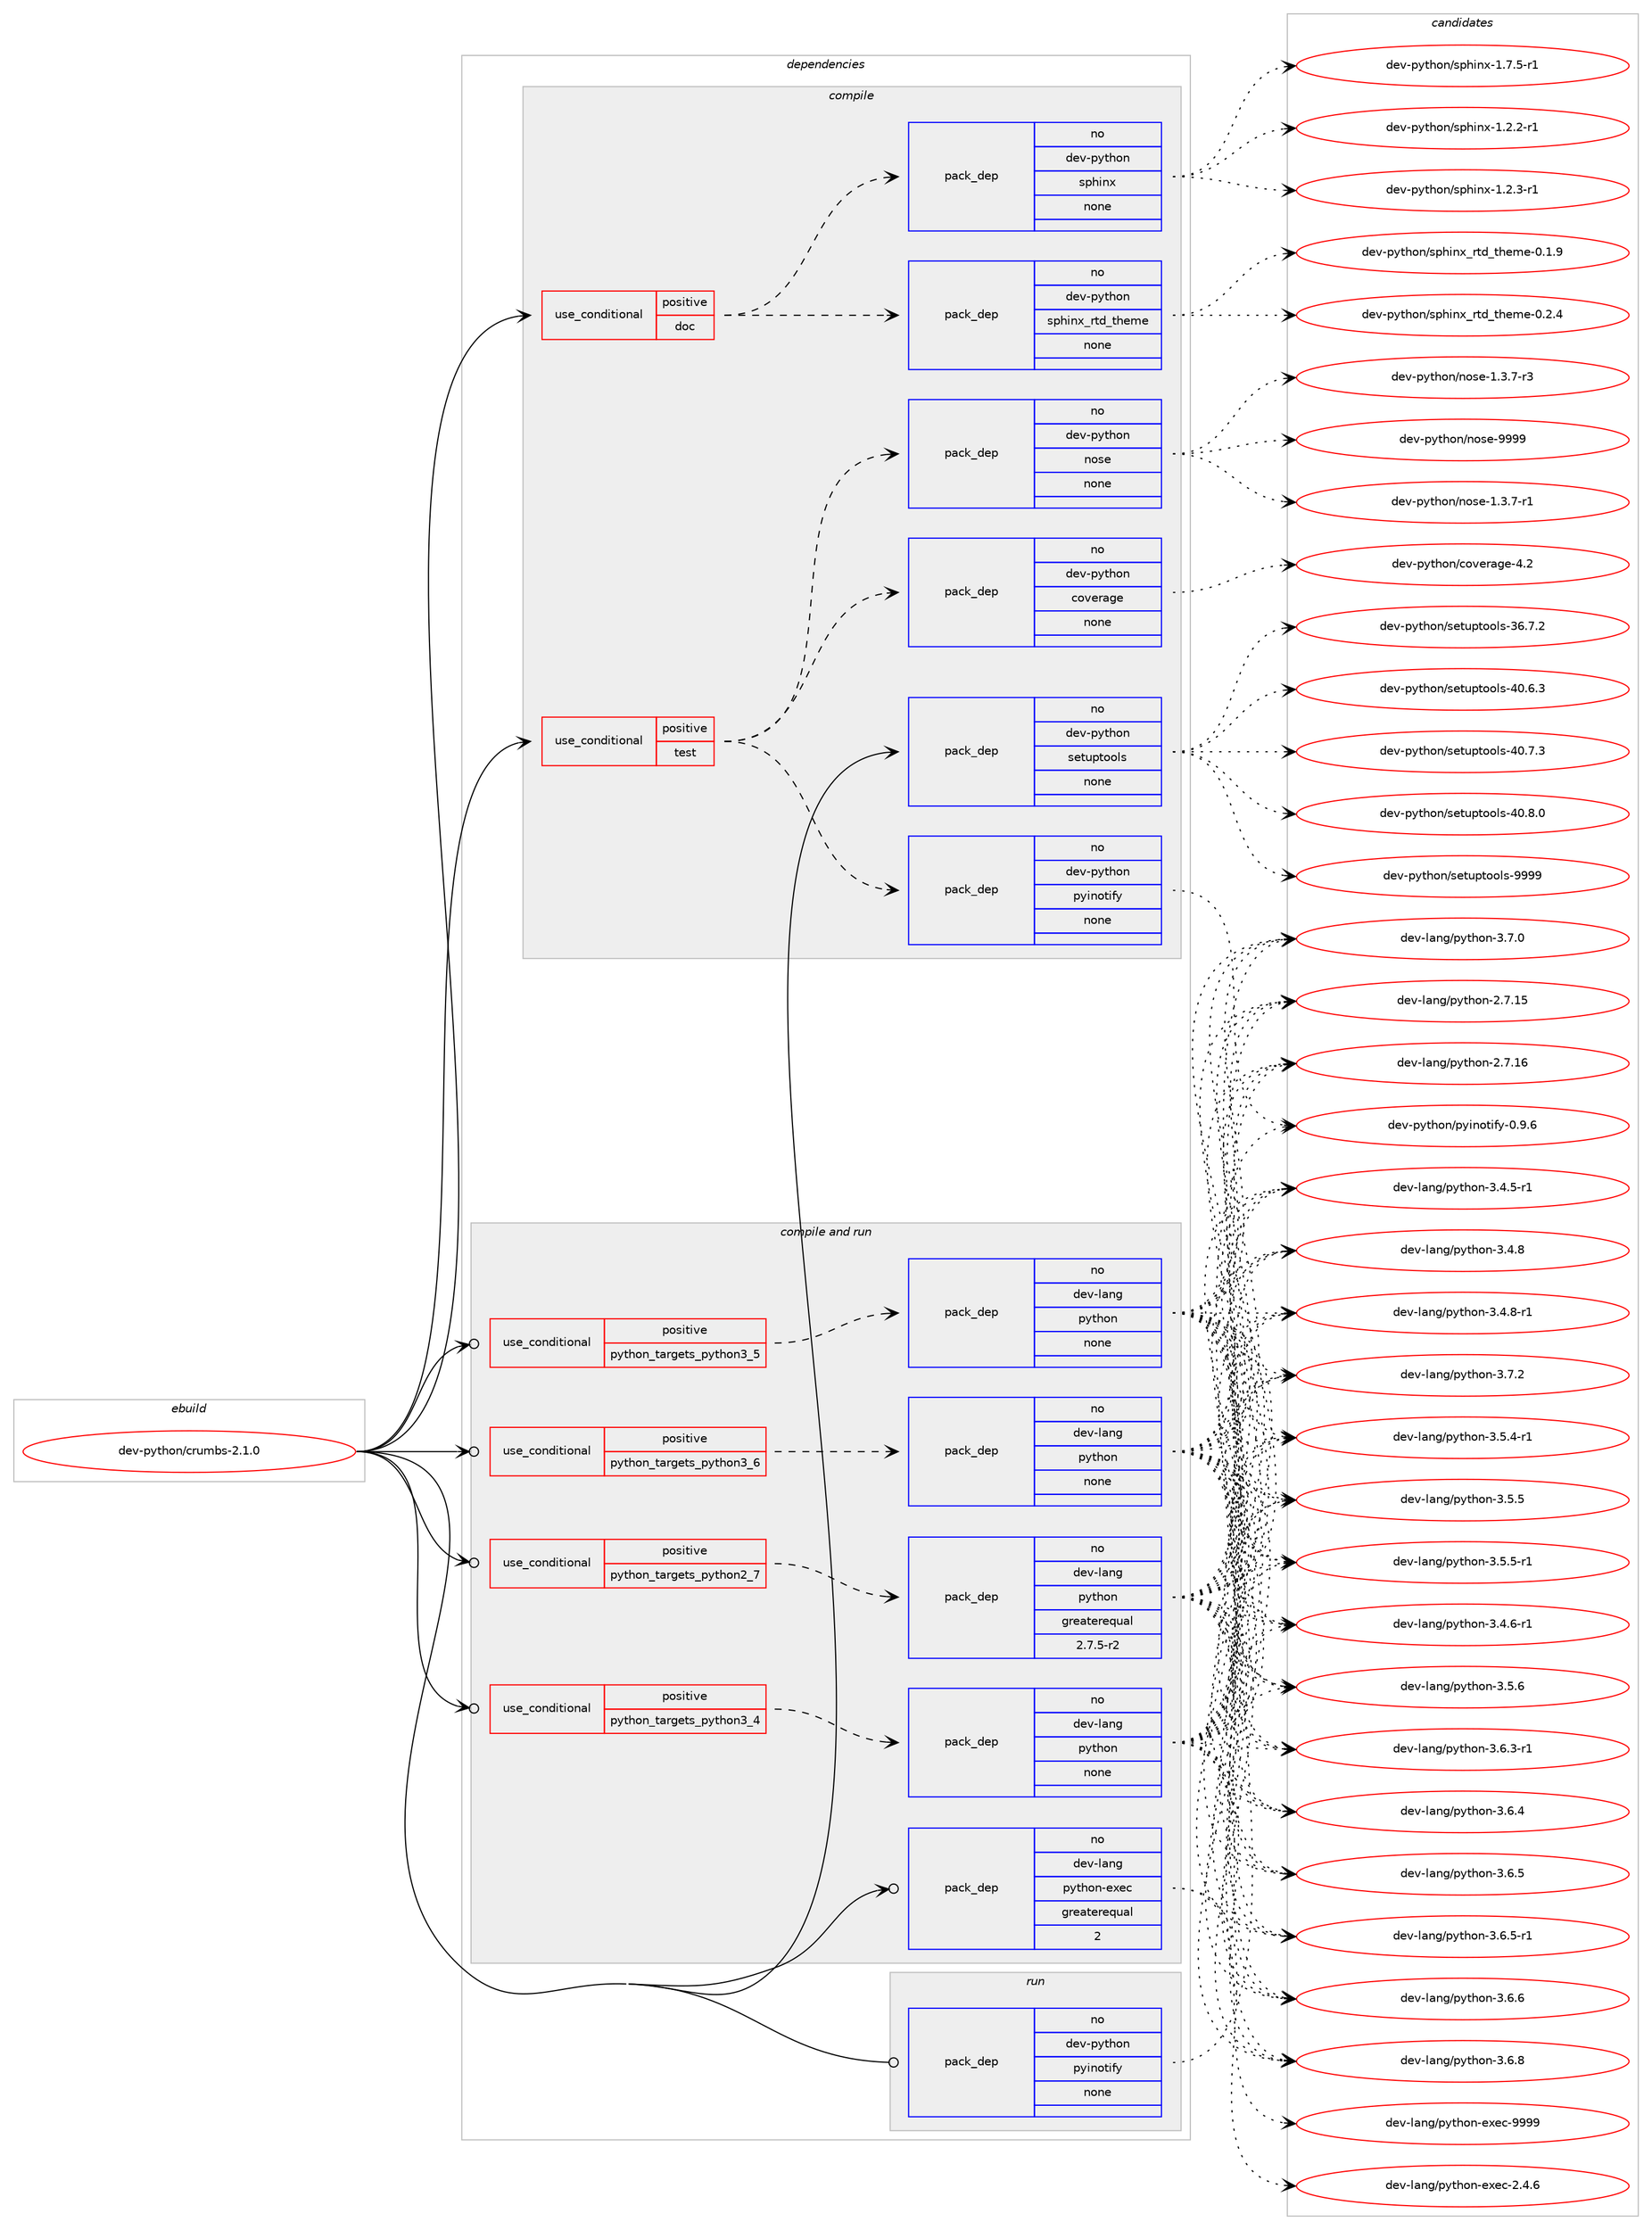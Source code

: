 digraph prolog {

# *************
# Graph options
# *************

newrank=true;
concentrate=true;
compound=true;
graph [rankdir=LR,fontname=Helvetica,fontsize=10,ranksep=1.5];#, ranksep=2.5, nodesep=0.2];
edge  [arrowhead=vee];
node  [fontname=Helvetica,fontsize=10];

# **********
# The ebuild
# **********

subgraph cluster_leftcol {
color=gray;
rank=same;
label=<<i>ebuild</i>>;
id [label="dev-python/crumbs-2.1.0", color=red, width=4, href="../dev-python/crumbs-2.1.0.svg"];
}

# ****************
# The dependencies
# ****************

subgraph cluster_midcol {
color=gray;
label=<<i>dependencies</i>>;
subgraph cluster_compile {
fillcolor="#eeeeee";
style=filled;
label=<<i>compile</i>>;
subgraph cond372751 {
dependency1404377 [label=<<TABLE BORDER="0" CELLBORDER="1" CELLSPACING="0" CELLPADDING="4"><TR><TD ROWSPAN="3" CELLPADDING="10">use_conditional</TD></TR><TR><TD>positive</TD></TR><TR><TD>doc</TD></TR></TABLE>>, shape=none, color=red];
subgraph pack1008391 {
dependency1404378 [label=<<TABLE BORDER="0" CELLBORDER="1" CELLSPACING="0" CELLPADDING="4" WIDTH="220"><TR><TD ROWSPAN="6" CELLPADDING="30">pack_dep</TD></TR><TR><TD WIDTH="110">no</TD></TR><TR><TD>dev-python</TD></TR><TR><TD>sphinx</TD></TR><TR><TD>none</TD></TR><TR><TD></TD></TR></TABLE>>, shape=none, color=blue];
}
dependency1404377:e -> dependency1404378:w [weight=20,style="dashed",arrowhead="vee"];
subgraph pack1008392 {
dependency1404379 [label=<<TABLE BORDER="0" CELLBORDER="1" CELLSPACING="0" CELLPADDING="4" WIDTH="220"><TR><TD ROWSPAN="6" CELLPADDING="30">pack_dep</TD></TR><TR><TD WIDTH="110">no</TD></TR><TR><TD>dev-python</TD></TR><TR><TD>sphinx_rtd_theme</TD></TR><TR><TD>none</TD></TR><TR><TD></TD></TR></TABLE>>, shape=none, color=blue];
}
dependency1404377:e -> dependency1404379:w [weight=20,style="dashed",arrowhead="vee"];
}
id:e -> dependency1404377:w [weight=20,style="solid",arrowhead="vee"];
subgraph cond372752 {
dependency1404380 [label=<<TABLE BORDER="0" CELLBORDER="1" CELLSPACING="0" CELLPADDING="4"><TR><TD ROWSPAN="3" CELLPADDING="10">use_conditional</TD></TR><TR><TD>positive</TD></TR><TR><TD>test</TD></TR></TABLE>>, shape=none, color=red];
subgraph pack1008393 {
dependency1404381 [label=<<TABLE BORDER="0" CELLBORDER="1" CELLSPACING="0" CELLPADDING="4" WIDTH="220"><TR><TD ROWSPAN="6" CELLPADDING="30">pack_dep</TD></TR><TR><TD WIDTH="110">no</TD></TR><TR><TD>dev-python</TD></TR><TR><TD>pyinotify</TD></TR><TR><TD>none</TD></TR><TR><TD></TD></TR></TABLE>>, shape=none, color=blue];
}
dependency1404380:e -> dependency1404381:w [weight=20,style="dashed",arrowhead="vee"];
subgraph pack1008394 {
dependency1404382 [label=<<TABLE BORDER="0" CELLBORDER="1" CELLSPACING="0" CELLPADDING="4" WIDTH="220"><TR><TD ROWSPAN="6" CELLPADDING="30">pack_dep</TD></TR><TR><TD WIDTH="110">no</TD></TR><TR><TD>dev-python</TD></TR><TR><TD>coverage</TD></TR><TR><TD>none</TD></TR><TR><TD></TD></TR></TABLE>>, shape=none, color=blue];
}
dependency1404380:e -> dependency1404382:w [weight=20,style="dashed",arrowhead="vee"];
subgraph pack1008395 {
dependency1404383 [label=<<TABLE BORDER="0" CELLBORDER="1" CELLSPACING="0" CELLPADDING="4" WIDTH="220"><TR><TD ROWSPAN="6" CELLPADDING="30">pack_dep</TD></TR><TR><TD WIDTH="110">no</TD></TR><TR><TD>dev-python</TD></TR><TR><TD>nose</TD></TR><TR><TD>none</TD></TR><TR><TD></TD></TR></TABLE>>, shape=none, color=blue];
}
dependency1404380:e -> dependency1404383:w [weight=20,style="dashed",arrowhead="vee"];
}
id:e -> dependency1404380:w [weight=20,style="solid",arrowhead="vee"];
subgraph pack1008396 {
dependency1404384 [label=<<TABLE BORDER="0" CELLBORDER="1" CELLSPACING="0" CELLPADDING="4" WIDTH="220"><TR><TD ROWSPAN="6" CELLPADDING="30">pack_dep</TD></TR><TR><TD WIDTH="110">no</TD></TR><TR><TD>dev-python</TD></TR><TR><TD>setuptools</TD></TR><TR><TD>none</TD></TR><TR><TD></TD></TR></TABLE>>, shape=none, color=blue];
}
id:e -> dependency1404384:w [weight=20,style="solid",arrowhead="vee"];
}
subgraph cluster_compileandrun {
fillcolor="#eeeeee";
style=filled;
label=<<i>compile and run</i>>;
subgraph cond372753 {
dependency1404385 [label=<<TABLE BORDER="0" CELLBORDER="1" CELLSPACING="0" CELLPADDING="4"><TR><TD ROWSPAN="3" CELLPADDING="10">use_conditional</TD></TR><TR><TD>positive</TD></TR><TR><TD>python_targets_python2_7</TD></TR></TABLE>>, shape=none, color=red];
subgraph pack1008397 {
dependency1404386 [label=<<TABLE BORDER="0" CELLBORDER="1" CELLSPACING="0" CELLPADDING="4" WIDTH="220"><TR><TD ROWSPAN="6" CELLPADDING="30">pack_dep</TD></TR><TR><TD WIDTH="110">no</TD></TR><TR><TD>dev-lang</TD></TR><TR><TD>python</TD></TR><TR><TD>greaterequal</TD></TR><TR><TD>2.7.5-r2</TD></TR></TABLE>>, shape=none, color=blue];
}
dependency1404385:e -> dependency1404386:w [weight=20,style="dashed",arrowhead="vee"];
}
id:e -> dependency1404385:w [weight=20,style="solid",arrowhead="odotvee"];
subgraph cond372754 {
dependency1404387 [label=<<TABLE BORDER="0" CELLBORDER="1" CELLSPACING="0" CELLPADDING="4"><TR><TD ROWSPAN="3" CELLPADDING="10">use_conditional</TD></TR><TR><TD>positive</TD></TR><TR><TD>python_targets_python3_4</TD></TR></TABLE>>, shape=none, color=red];
subgraph pack1008398 {
dependency1404388 [label=<<TABLE BORDER="0" CELLBORDER="1" CELLSPACING="0" CELLPADDING="4" WIDTH="220"><TR><TD ROWSPAN="6" CELLPADDING="30">pack_dep</TD></TR><TR><TD WIDTH="110">no</TD></TR><TR><TD>dev-lang</TD></TR><TR><TD>python</TD></TR><TR><TD>none</TD></TR><TR><TD></TD></TR></TABLE>>, shape=none, color=blue];
}
dependency1404387:e -> dependency1404388:w [weight=20,style="dashed",arrowhead="vee"];
}
id:e -> dependency1404387:w [weight=20,style="solid",arrowhead="odotvee"];
subgraph cond372755 {
dependency1404389 [label=<<TABLE BORDER="0" CELLBORDER="1" CELLSPACING="0" CELLPADDING="4"><TR><TD ROWSPAN="3" CELLPADDING="10">use_conditional</TD></TR><TR><TD>positive</TD></TR><TR><TD>python_targets_python3_5</TD></TR></TABLE>>, shape=none, color=red];
subgraph pack1008399 {
dependency1404390 [label=<<TABLE BORDER="0" CELLBORDER="1" CELLSPACING="0" CELLPADDING="4" WIDTH="220"><TR><TD ROWSPAN="6" CELLPADDING="30">pack_dep</TD></TR><TR><TD WIDTH="110">no</TD></TR><TR><TD>dev-lang</TD></TR><TR><TD>python</TD></TR><TR><TD>none</TD></TR><TR><TD></TD></TR></TABLE>>, shape=none, color=blue];
}
dependency1404389:e -> dependency1404390:w [weight=20,style="dashed",arrowhead="vee"];
}
id:e -> dependency1404389:w [weight=20,style="solid",arrowhead="odotvee"];
subgraph cond372756 {
dependency1404391 [label=<<TABLE BORDER="0" CELLBORDER="1" CELLSPACING="0" CELLPADDING="4"><TR><TD ROWSPAN="3" CELLPADDING="10">use_conditional</TD></TR><TR><TD>positive</TD></TR><TR><TD>python_targets_python3_6</TD></TR></TABLE>>, shape=none, color=red];
subgraph pack1008400 {
dependency1404392 [label=<<TABLE BORDER="0" CELLBORDER="1" CELLSPACING="0" CELLPADDING="4" WIDTH="220"><TR><TD ROWSPAN="6" CELLPADDING="30">pack_dep</TD></TR><TR><TD WIDTH="110">no</TD></TR><TR><TD>dev-lang</TD></TR><TR><TD>python</TD></TR><TR><TD>none</TD></TR><TR><TD></TD></TR></TABLE>>, shape=none, color=blue];
}
dependency1404391:e -> dependency1404392:w [weight=20,style="dashed",arrowhead="vee"];
}
id:e -> dependency1404391:w [weight=20,style="solid",arrowhead="odotvee"];
subgraph pack1008401 {
dependency1404393 [label=<<TABLE BORDER="0" CELLBORDER="1" CELLSPACING="0" CELLPADDING="4" WIDTH="220"><TR><TD ROWSPAN="6" CELLPADDING="30">pack_dep</TD></TR><TR><TD WIDTH="110">no</TD></TR><TR><TD>dev-lang</TD></TR><TR><TD>python-exec</TD></TR><TR><TD>greaterequal</TD></TR><TR><TD>2</TD></TR></TABLE>>, shape=none, color=blue];
}
id:e -> dependency1404393:w [weight=20,style="solid",arrowhead="odotvee"];
}
subgraph cluster_run {
fillcolor="#eeeeee";
style=filled;
label=<<i>run</i>>;
subgraph pack1008402 {
dependency1404394 [label=<<TABLE BORDER="0" CELLBORDER="1" CELLSPACING="0" CELLPADDING="4" WIDTH="220"><TR><TD ROWSPAN="6" CELLPADDING="30">pack_dep</TD></TR><TR><TD WIDTH="110">no</TD></TR><TR><TD>dev-python</TD></TR><TR><TD>pyinotify</TD></TR><TR><TD>none</TD></TR><TR><TD></TD></TR></TABLE>>, shape=none, color=blue];
}
id:e -> dependency1404394:w [weight=20,style="solid",arrowhead="odot"];
}
}

# **************
# The candidates
# **************

subgraph cluster_choices {
rank=same;
color=gray;
label=<<i>candidates</i>>;

subgraph choice1008391 {
color=black;
nodesep=1;
choice10010111845112121116104111110471151121041051101204549465046504511449 [label="dev-python/sphinx-1.2.2-r1", color=red, width=4,href="../dev-python/sphinx-1.2.2-r1.svg"];
choice10010111845112121116104111110471151121041051101204549465046514511449 [label="dev-python/sphinx-1.2.3-r1", color=red, width=4,href="../dev-python/sphinx-1.2.3-r1.svg"];
choice10010111845112121116104111110471151121041051101204549465546534511449 [label="dev-python/sphinx-1.7.5-r1", color=red, width=4,href="../dev-python/sphinx-1.7.5-r1.svg"];
dependency1404378:e -> choice10010111845112121116104111110471151121041051101204549465046504511449:w [style=dotted,weight="100"];
dependency1404378:e -> choice10010111845112121116104111110471151121041051101204549465046514511449:w [style=dotted,weight="100"];
dependency1404378:e -> choice10010111845112121116104111110471151121041051101204549465546534511449:w [style=dotted,weight="100"];
}
subgraph choice1008392 {
color=black;
nodesep=1;
choice10010111845112121116104111110471151121041051101209511411610095116104101109101454846494657 [label="dev-python/sphinx_rtd_theme-0.1.9", color=red, width=4,href="../dev-python/sphinx_rtd_theme-0.1.9.svg"];
choice10010111845112121116104111110471151121041051101209511411610095116104101109101454846504652 [label="dev-python/sphinx_rtd_theme-0.2.4", color=red, width=4,href="../dev-python/sphinx_rtd_theme-0.2.4.svg"];
dependency1404379:e -> choice10010111845112121116104111110471151121041051101209511411610095116104101109101454846494657:w [style=dotted,weight="100"];
dependency1404379:e -> choice10010111845112121116104111110471151121041051101209511411610095116104101109101454846504652:w [style=dotted,weight="100"];
}
subgraph choice1008393 {
color=black;
nodesep=1;
choice1001011184511212111610411111047112121105110111116105102121454846574654 [label="dev-python/pyinotify-0.9.6", color=red, width=4,href="../dev-python/pyinotify-0.9.6.svg"];
dependency1404381:e -> choice1001011184511212111610411111047112121105110111116105102121454846574654:w [style=dotted,weight="100"];
}
subgraph choice1008394 {
color=black;
nodesep=1;
choice1001011184511212111610411111047991111181011149710310145524650 [label="dev-python/coverage-4.2", color=red, width=4,href="../dev-python/coverage-4.2.svg"];
dependency1404382:e -> choice1001011184511212111610411111047991111181011149710310145524650:w [style=dotted,weight="100"];
}
subgraph choice1008395 {
color=black;
nodesep=1;
choice10010111845112121116104111110471101111151014549465146554511449 [label="dev-python/nose-1.3.7-r1", color=red, width=4,href="../dev-python/nose-1.3.7-r1.svg"];
choice10010111845112121116104111110471101111151014549465146554511451 [label="dev-python/nose-1.3.7-r3", color=red, width=4,href="../dev-python/nose-1.3.7-r3.svg"];
choice10010111845112121116104111110471101111151014557575757 [label="dev-python/nose-9999", color=red, width=4,href="../dev-python/nose-9999.svg"];
dependency1404383:e -> choice10010111845112121116104111110471101111151014549465146554511449:w [style=dotted,weight="100"];
dependency1404383:e -> choice10010111845112121116104111110471101111151014549465146554511451:w [style=dotted,weight="100"];
dependency1404383:e -> choice10010111845112121116104111110471101111151014557575757:w [style=dotted,weight="100"];
}
subgraph choice1008396 {
color=black;
nodesep=1;
choice100101118451121211161041111104711510111611711211611111110811545515446554650 [label="dev-python/setuptools-36.7.2", color=red, width=4,href="../dev-python/setuptools-36.7.2.svg"];
choice100101118451121211161041111104711510111611711211611111110811545524846544651 [label="dev-python/setuptools-40.6.3", color=red, width=4,href="../dev-python/setuptools-40.6.3.svg"];
choice100101118451121211161041111104711510111611711211611111110811545524846554651 [label="dev-python/setuptools-40.7.3", color=red, width=4,href="../dev-python/setuptools-40.7.3.svg"];
choice100101118451121211161041111104711510111611711211611111110811545524846564648 [label="dev-python/setuptools-40.8.0", color=red, width=4,href="../dev-python/setuptools-40.8.0.svg"];
choice10010111845112121116104111110471151011161171121161111111081154557575757 [label="dev-python/setuptools-9999", color=red, width=4,href="../dev-python/setuptools-9999.svg"];
dependency1404384:e -> choice100101118451121211161041111104711510111611711211611111110811545515446554650:w [style=dotted,weight="100"];
dependency1404384:e -> choice100101118451121211161041111104711510111611711211611111110811545524846544651:w [style=dotted,weight="100"];
dependency1404384:e -> choice100101118451121211161041111104711510111611711211611111110811545524846554651:w [style=dotted,weight="100"];
dependency1404384:e -> choice100101118451121211161041111104711510111611711211611111110811545524846564648:w [style=dotted,weight="100"];
dependency1404384:e -> choice10010111845112121116104111110471151011161171121161111111081154557575757:w [style=dotted,weight="100"];
}
subgraph choice1008397 {
color=black;
nodesep=1;
choice10010111845108971101034711212111610411111045504655464953 [label="dev-lang/python-2.7.15", color=red, width=4,href="../dev-lang/python-2.7.15.svg"];
choice10010111845108971101034711212111610411111045504655464954 [label="dev-lang/python-2.7.16", color=red, width=4,href="../dev-lang/python-2.7.16.svg"];
choice1001011184510897110103471121211161041111104551465246534511449 [label="dev-lang/python-3.4.5-r1", color=red, width=4,href="../dev-lang/python-3.4.5-r1.svg"];
choice1001011184510897110103471121211161041111104551465246544511449 [label="dev-lang/python-3.4.6-r1", color=red, width=4,href="../dev-lang/python-3.4.6-r1.svg"];
choice100101118451089711010347112121116104111110455146524656 [label="dev-lang/python-3.4.8", color=red, width=4,href="../dev-lang/python-3.4.8.svg"];
choice1001011184510897110103471121211161041111104551465246564511449 [label="dev-lang/python-3.4.8-r1", color=red, width=4,href="../dev-lang/python-3.4.8-r1.svg"];
choice1001011184510897110103471121211161041111104551465346524511449 [label="dev-lang/python-3.5.4-r1", color=red, width=4,href="../dev-lang/python-3.5.4-r1.svg"];
choice100101118451089711010347112121116104111110455146534653 [label="dev-lang/python-3.5.5", color=red, width=4,href="../dev-lang/python-3.5.5.svg"];
choice1001011184510897110103471121211161041111104551465346534511449 [label="dev-lang/python-3.5.5-r1", color=red, width=4,href="../dev-lang/python-3.5.5-r1.svg"];
choice100101118451089711010347112121116104111110455146534654 [label="dev-lang/python-3.5.6", color=red, width=4,href="../dev-lang/python-3.5.6.svg"];
choice1001011184510897110103471121211161041111104551465446514511449 [label="dev-lang/python-3.6.3-r1", color=red, width=4,href="../dev-lang/python-3.6.3-r1.svg"];
choice100101118451089711010347112121116104111110455146544652 [label="dev-lang/python-3.6.4", color=red, width=4,href="../dev-lang/python-3.6.4.svg"];
choice100101118451089711010347112121116104111110455146544653 [label="dev-lang/python-3.6.5", color=red, width=4,href="../dev-lang/python-3.6.5.svg"];
choice1001011184510897110103471121211161041111104551465446534511449 [label="dev-lang/python-3.6.5-r1", color=red, width=4,href="../dev-lang/python-3.6.5-r1.svg"];
choice100101118451089711010347112121116104111110455146544654 [label="dev-lang/python-3.6.6", color=red, width=4,href="../dev-lang/python-3.6.6.svg"];
choice100101118451089711010347112121116104111110455146544656 [label="dev-lang/python-3.6.8", color=red, width=4,href="../dev-lang/python-3.6.8.svg"];
choice100101118451089711010347112121116104111110455146554648 [label="dev-lang/python-3.7.0", color=red, width=4,href="../dev-lang/python-3.7.0.svg"];
choice100101118451089711010347112121116104111110455146554650 [label="dev-lang/python-3.7.2", color=red, width=4,href="../dev-lang/python-3.7.2.svg"];
dependency1404386:e -> choice10010111845108971101034711212111610411111045504655464953:w [style=dotted,weight="100"];
dependency1404386:e -> choice10010111845108971101034711212111610411111045504655464954:w [style=dotted,weight="100"];
dependency1404386:e -> choice1001011184510897110103471121211161041111104551465246534511449:w [style=dotted,weight="100"];
dependency1404386:e -> choice1001011184510897110103471121211161041111104551465246544511449:w [style=dotted,weight="100"];
dependency1404386:e -> choice100101118451089711010347112121116104111110455146524656:w [style=dotted,weight="100"];
dependency1404386:e -> choice1001011184510897110103471121211161041111104551465246564511449:w [style=dotted,weight="100"];
dependency1404386:e -> choice1001011184510897110103471121211161041111104551465346524511449:w [style=dotted,weight="100"];
dependency1404386:e -> choice100101118451089711010347112121116104111110455146534653:w [style=dotted,weight="100"];
dependency1404386:e -> choice1001011184510897110103471121211161041111104551465346534511449:w [style=dotted,weight="100"];
dependency1404386:e -> choice100101118451089711010347112121116104111110455146534654:w [style=dotted,weight="100"];
dependency1404386:e -> choice1001011184510897110103471121211161041111104551465446514511449:w [style=dotted,weight="100"];
dependency1404386:e -> choice100101118451089711010347112121116104111110455146544652:w [style=dotted,weight="100"];
dependency1404386:e -> choice100101118451089711010347112121116104111110455146544653:w [style=dotted,weight="100"];
dependency1404386:e -> choice1001011184510897110103471121211161041111104551465446534511449:w [style=dotted,weight="100"];
dependency1404386:e -> choice100101118451089711010347112121116104111110455146544654:w [style=dotted,weight="100"];
dependency1404386:e -> choice100101118451089711010347112121116104111110455146544656:w [style=dotted,weight="100"];
dependency1404386:e -> choice100101118451089711010347112121116104111110455146554648:w [style=dotted,weight="100"];
dependency1404386:e -> choice100101118451089711010347112121116104111110455146554650:w [style=dotted,weight="100"];
}
subgraph choice1008398 {
color=black;
nodesep=1;
choice10010111845108971101034711212111610411111045504655464953 [label="dev-lang/python-2.7.15", color=red, width=4,href="../dev-lang/python-2.7.15.svg"];
choice10010111845108971101034711212111610411111045504655464954 [label="dev-lang/python-2.7.16", color=red, width=4,href="../dev-lang/python-2.7.16.svg"];
choice1001011184510897110103471121211161041111104551465246534511449 [label="dev-lang/python-3.4.5-r1", color=red, width=4,href="../dev-lang/python-3.4.5-r1.svg"];
choice1001011184510897110103471121211161041111104551465246544511449 [label="dev-lang/python-3.4.6-r1", color=red, width=4,href="../dev-lang/python-3.4.6-r1.svg"];
choice100101118451089711010347112121116104111110455146524656 [label="dev-lang/python-3.4.8", color=red, width=4,href="../dev-lang/python-3.4.8.svg"];
choice1001011184510897110103471121211161041111104551465246564511449 [label="dev-lang/python-3.4.8-r1", color=red, width=4,href="../dev-lang/python-3.4.8-r1.svg"];
choice1001011184510897110103471121211161041111104551465346524511449 [label="dev-lang/python-3.5.4-r1", color=red, width=4,href="../dev-lang/python-3.5.4-r1.svg"];
choice100101118451089711010347112121116104111110455146534653 [label="dev-lang/python-3.5.5", color=red, width=4,href="../dev-lang/python-3.5.5.svg"];
choice1001011184510897110103471121211161041111104551465346534511449 [label="dev-lang/python-3.5.5-r1", color=red, width=4,href="../dev-lang/python-3.5.5-r1.svg"];
choice100101118451089711010347112121116104111110455146534654 [label="dev-lang/python-3.5.6", color=red, width=4,href="../dev-lang/python-3.5.6.svg"];
choice1001011184510897110103471121211161041111104551465446514511449 [label="dev-lang/python-3.6.3-r1", color=red, width=4,href="../dev-lang/python-3.6.3-r1.svg"];
choice100101118451089711010347112121116104111110455146544652 [label="dev-lang/python-3.6.4", color=red, width=4,href="../dev-lang/python-3.6.4.svg"];
choice100101118451089711010347112121116104111110455146544653 [label="dev-lang/python-3.6.5", color=red, width=4,href="../dev-lang/python-3.6.5.svg"];
choice1001011184510897110103471121211161041111104551465446534511449 [label="dev-lang/python-3.6.5-r1", color=red, width=4,href="../dev-lang/python-3.6.5-r1.svg"];
choice100101118451089711010347112121116104111110455146544654 [label="dev-lang/python-3.6.6", color=red, width=4,href="../dev-lang/python-3.6.6.svg"];
choice100101118451089711010347112121116104111110455146544656 [label="dev-lang/python-3.6.8", color=red, width=4,href="../dev-lang/python-3.6.8.svg"];
choice100101118451089711010347112121116104111110455146554648 [label="dev-lang/python-3.7.0", color=red, width=4,href="../dev-lang/python-3.7.0.svg"];
choice100101118451089711010347112121116104111110455146554650 [label="dev-lang/python-3.7.2", color=red, width=4,href="../dev-lang/python-3.7.2.svg"];
dependency1404388:e -> choice10010111845108971101034711212111610411111045504655464953:w [style=dotted,weight="100"];
dependency1404388:e -> choice10010111845108971101034711212111610411111045504655464954:w [style=dotted,weight="100"];
dependency1404388:e -> choice1001011184510897110103471121211161041111104551465246534511449:w [style=dotted,weight="100"];
dependency1404388:e -> choice1001011184510897110103471121211161041111104551465246544511449:w [style=dotted,weight="100"];
dependency1404388:e -> choice100101118451089711010347112121116104111110455146524656:w [style=dotted,weight="100"];
dependency1404388:e -> choice1001011184510897110103471121211161041111104551465246564511449:w [style=dotted,weight="100"];
dependency1404388:e -> choice1001011184510897110103471121211161041111104551465346524511449:w [style=dotted,weight="100"];
dependency1404388:e -> choice100101118451089711010347112121116104111110455146534653:w [style=dotted,weight="100"];
dependency1404388:e -> choice1001011184510897110103471121211161041111104551465346534511449:w [style=dotted,weight="100"];
dependency1404388:e -> choice100101118451089711010347112121116104111110455146534654:w [style=dotted,weight="100"];
dependency1404388:e -> choice1001011184510897110103471121211161041111104551465446514511449:w [style=dotted,weight="100"];
dependency1404388:e -> choice100101118451089711010347112121116104111110455146544652:w [style=dotted,weight="100"];
dependency1404388:e -> choice100101118451089711010347112121116104111110455146544653:w [style=dotted,weight="100"];
dependency1404388:e -> choice1001011184510897110103471121211161041111104551465446534511449:w [style=dotted,weight="100"];
dependency1404388:e -> choice100101118451089711010347112121116104111110455146544654:w [style=dotted,weight="100"];
dependency1404388:e -> choice100101118451089711010347112121116104111110455146544656:w [style=dotted,weight="100"];
dependency1404388:e -> choice100101118451089711010347112121116104111110455146554648:w [style=dotted,weight="100"];
dependency1404388:e -> choice100101118451089711010347112121116104111110455146554650:w [style=dotted,weight="100"];
}
subgraph choice1008399 {
color=black;
nodesep=1;
choice10010111845108971101034711212111610411111045504655464953 [label="dev-lang/python-2.7.15", color=red, width=4,href="../dev-lang/python-2.7.15.svg"];
choice10010111845108971101034711212111610411111045504655464954 [label="dev-lang/python-2.7.16", color=red, width=4,href="../dev-lang/python-2.7.16.svg"];
choice1001011184510897110103471121211161041111104551465246534511449 [label="dev-lang/python-3.4.5-r1", color=red, width=4,href="../dev-lang/python-3.4.5-r1.svg"];
choice1001011184510897110103471121211161041111104551465246544511449 [label="dev-lang/python-3.4.6-r1", color=red, width=4,href="../dev-lang/python-3.4.6-r1.svg"];
choice100101118451089711010347112121116104111110455146524656 [label="dev-lang/python-3.4.8", color=red, width=4,href="../dev-lang/python-3.4.8.svg"];
choice1001011184510897110103471121211161041111104551465246564511449 [label="dev-lang/python-3.4.8-r1", color=red, width=4,href="../dev-lang/python-3.4.8-r1.svg"];
choice1001011184510897110103471121211161041111104551465346524511449 [label="dev-lang/python-3.5.4-r1", color=red, width=4,href="../dev-lang/python-3.5.4-r1.svg"];
choice100101118451089711010347112121116104111110455146534653 [label="dev-lang/python-3.5.5", color=red, width=4,href="../dev-lang/python-3.5.5.svg"];
choice1001011184510897110103471121211161041111104551465346534511449 [label="dev-lang/python-3.5.5-r1", color=red, width=4,href="../dev-lang/python-3.5.5-r1.svg"];
choice100101118451089711010347112121116104111110455146534654 [label="dev-lang/python-3.5.6", color=red, width=4,href="../dev-lang/python-3.5.6.svg"];
choice1001011184510897110103471121211161041111104551465446514511449 [label="dev-lang/python-3.6.3-r1", color=red, width=4,href="../dev-lang/python-3.6.3-r1.svg"];
choice100101118451089711010347112121116104111110455146544652 [label="dev-lang/python-3.6.4", color=red, width=4,href="../dev-lang/python-3.6.4.svg"];
choice100101118451089711010347112121116104111110455146544653 [label="dev-lang/python-3.6.5", color=red, width=4,href="../dev-lang/python-3.6.5.svg"];
choice1001011184510897110103471121211161041111104551465446534511449 [label="dev-lang/python-3.6.5-r1", color=red, width=4,href="../dev-lang/python-3.6.5-r1.svg"];
choice100101118451089711010347112121116104111110455146544654 [label="dev-lang/python-3.6.6", color=red, width=4,href="../dev-lang/python-3.6.6.svg"];
choice100101118451089711010347112121116104111110455146544656 [label="dev-lang/python-3.6.8", color=red, width=4,href="../dev-lang/python-3.6.8.svg"];
choice100101118451089711010347112121116104111110455146554648 [label="dev-lang/python-3.7.0", color=red, width=4,href="../dev-lang/python-3.7.0.svg"];
choice100101118451089711010347112121116104111110455146554650 [label="dev-lang/python-3.7.2", color=red, width=4,href="../dev-lang/python-3.7.2.svg"];
dependency1404390:e -> choice10010111845108971101034711212111610411111045504655464953:w [style=dotted,weight="100"];
dependency1404390:e -> choice10010111845108971101034711212111610411111045504655464954:w [style=dotted,weight="100"];
dependency1404390:e -> choice1001011184510897110103471121211161041111104551465246534511449:w [style=dotted,weight="100"];
dependency1404390:e -> choice1001011184510897110103471121211161041111104551465246544511449:w [style=dotted,weight="100"];
dependency1404390:e -> choice100101118451089711010347112121116104111110455146524656:w [style=dotted,weight="100"];
dependency1404390:e -> choice1001011184510897110103471121211161041111104551465246564511449:w [style=dotted,weight="100"];
dependency1404390:e -> choice1001011184510897110103471121211161041111104551465346524511449:w [style=dotted,weight="100"];
dependency1404390:e -> choice100101118451089711010347112121116104111110455146534653:w [style=dotted,weight="100"];
dependency1404390:e -> choice1001011184510897110103471121211161041111104551465346534511449:w [style=dotted,weight="100"];
dependency1404390:e -> choice100101118451089711010347112121116104111110455146534654:w [style=dotted,weight="100"];
dependency1404390:e -> choice1001011184510897110103471121211161041111104551465446514511449:w [style=dotted,weight="100"];
dependency1404390:e -> choice100101118451089711010347112121116104111110455146544652:w [style=dotted,weight="100"];
dependency1404390:e -> choice100101118451089711010347112121116104111110455146544653:w [style=dotted,weight="100"];
dependency1404390:e -> choice1001011184510897110103471121211161041111104551465446534511449:w [style=dotted,weight="100"];
dependency1404390:e -> choice100101118451089711010347112121116104111110455146544654:w [style=dotted,weight="100"];
dependency1404390:e -> choice100101118451089711010347112121116104111110455146544656:w [style=dotted,weight="100"];
dependency1404390:e -> choice100101118451089711010347112121116104111110455146554648:w [style=dotted,weight="100"];
dependency1404390:e -> choice100101118451089711010347112121116104111110455146554650:w [style=dotted,weight="100"];
}
subgraph choice1008400 {
color=black;
nodesep=1;
choice10010111845108971101034711212111610411111045504655464953 [label="dev-lang/python-2.7.15", color=red, width=4,href="../dev-lang/python-2.7.15.svg"];
choice10010111845108971101034711212111610411111045504655464954 [label="dev-lang/python-2.7.16", color=red, width=4,href="../dev-lang/python-2.7.16.svg"];
choice1001011184510897110103471121211161041111104551465246534511449 [label="dev-lang/python-3.4.5-r1", color=red, width=4,href="../dev-lang/python-3.4.5-r1.svg"];
choice1001011184510897110103471121211161041111104551465246544511449 [label="dev-lang/python-3.4.6-r1", color=red, width=4,href="../dev-lang/python-3.4.6-r1.svg"];
choice100101118451089711010347112121116104111110455146524656 [label="dev-lang/python-3.4.8", color=red, width=4,href="../dev-lang/python-3.4.8.svg"];
choice1001011184510897110103471121211161041111104551465246564511449 [label="dev-lang/python-3.4.8-r1", color=red, width=4,href="../dev-lang/python-3.4.8-r1.svg"];
choice1001011184510897110103471121211161041111104551465346524511449 [label="dev-lang/python-3.5.4-r1", color=red, width=4,href="../dev-lang/python-3.5.4-r1.svg"];
choice100101118451089711010347112121116104111110455146534653 [label="dev-lang/python-3.5.5", color=red, width=4,href="../dev-lang/python-3.5.5.svg"];
choice1001011184510897110103471121211161041111104551465346534511449 [label="dev-lang/python-3.5.5-r1", color=red, width=4,href="../dev-lang/python-3.5.5-r1.svg"];
choice100101118451089711010347112121116104111110455146534654 [label="dev-lang/python-3.5.6", color=red, width=4,href="../dev-lang/python-3.5.6.svg"];
choice1001011184510897110103471121211161041111104551465446514511449 [label="dev-lang/python-3.6.3-r1", color=red, width=4,href="../dev-lang/python-3.6.3-r1.svg"];
choice100101118451089711010347112121116104111110455146544652 [label="dev-lang/python-3.6.4", color=red, width=4,href="../dev-lang/python-3.6.4.svg"];
choice100101118451089711010347112121116104111110455146544653 [label="dev-lang/python-3.6.5", color=red, width=4,href="../dev-lang/python-3.6.5.svg"];
choice1001011184510897110103471121211161041111104551465446534511449 [label="dev-lang/python-3.6.5-r1", color=red, width=4,href="../dev-lang/python-3.6.5-r1.svg"];
choice100101118451089711010347112121116104111110455146544654 [label="dev-lang/python-3.6.6", color=red, width=4,href="../dev-lang/python-3.6.6.svg"];
choice100101118451089711010347112121116104111110455146544656 [label="dev-lang/python-3.6.8", color=red, width=4,href="../dev-lang/python-3.6.8.svg"];
choice100101118451089711010347112121116104111110455146554648 [label="dev-lang/python-3.7.0", color=red, width=4,href="../dev-lang/python-3.7.0.svg"];
choice100101118451089711010347112121116104111110455146554650 [label="dev-lang/python-3.7.2", color=red, width=4,href="../dev-lang/python-3.7.2.svg"];
dependency1404392:e -> choice10010111845108971101034711212111610411111045504655464953:w [style=dotted,weight="100"];
dependency1404392:e -> choice10010111845108971101034711212111610411111045504655464954:w [style=dotted,weight="100"];
dependency1404392:e -> choice1001011184510897110103471121211161041111104551465246534511449:w [style=dotted,weight="100"];
dependency1404392:e -> choice1001011184510897110103471121211161041111104551465246544511449:w [style=dotted,weight="100"];
dependency1404392:e -> choice100101118451089711010347112121116104111110455146524656:w [style=dotted,weight="100"];
dependency1404392:e -> choice1001011184510897110103471121211161041111104551465246564511449:w [style=dotted,weight="100"];
dependency1404392:e -> choice1001011184510897110103471121211161041111104551465346524511449:w [style=dotted,weight="100"];
dependency1404392:e -> choice100101118451089711010347112121116104111110455146534653:w [style=dotted,weight="100"];
dependency1404392:e -> choice1001011184510897110103471121211161041111104551465346534511449:w [style=dotted,weight="100"];
dependency1404392:e -> choice100101118451089711010347112121116104111110455146534654:w [style=dotted,weight="100"];
dependency1404392:e -> choice1001011184510897110103471121211161041111104551465446514511449:w [style=dotted,weight="100"];
dependency1404392:e -> choice100101118451089711010347112121116104111110455146544652:w [style=dotted,weight="100"];
dependency1404392:e -> choice100101118451089711010347112121116104111110455146544653:w [style=dotted,weight="100"];
dependency1404392:e -> choice1001011184510897110103471121211161041111104551465446534511449:w [style=dotted,weight="100"];
dependency1404392:e -> choice100101118451089711010347112121116104111110455146544654:w [style=dotted,weight="100"];
dependency1404392:e -> choice100101118451089711010347112121116104111110455146544656:w [style=dotted,weight="100"];
dependency1404392:e -> choice100101118451089711010347112121116104111110455146554648:w [style=dotted,weight="100"];
dependency1404392:e -> choice100101118451089711010347112121116104111110455146554650:w [style=dotted,weight="100"];
}
subgraph choice1008401 {
color=black;
nodesep=1;
choice1001011184510897110103471121211161041111104510112010199455046524654 [label="dev-lang/python-exec-2.4.6", color=red, width=4,href="../dev-lang/python-exec-2.4.6.svg"];
choice10010111845108971101034711212111610411111045101120101994557575757 [label="dev-lang/python-exec-9999", color=red, width=4,href="../dev-lang/python-exec-9999.svg"];
dependency1404393:e -> choice1001011184510897110103471121211161041111104510112010199455046524654:w [style=dotted,weight="100"];
dependency1404393:e -> choice10010111845108971101034711212111610411111045101120101994557575757:w [style=dotted,weight="100"];
}
subgraph choice1008402 {
color=black;
nodesep=1;
choice1001011184511212111610411111047112121105110111116105102121454846574654 [label="dev-python/pyinotify-0.9.6", color=red, width=4,href="../dev-python/pyinotify-0.9.6.svg"];
dependency1404394:e -> choice1001011184511212111610411111047112121105110111116105102121454846574654:w [style=dotted,weight="100"];
}
}

}
